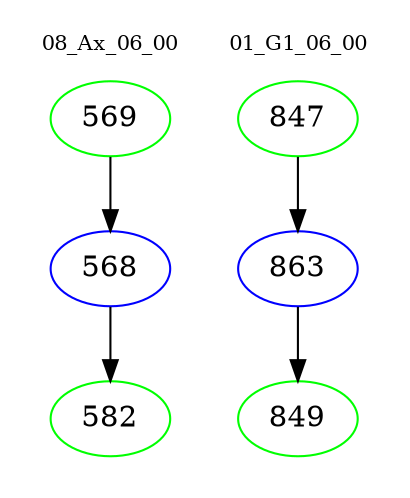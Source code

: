 digraph{
subgraph cluster_0 {
color = white
label = "08_Ax_06_00";
fontsize=10;
T0_569 [label="569", color="green"]
T0_569 -> T0_568 [color="black"]
T0_568 [label="568", color="blue"]
T0_568 -> T0_582 [color="black"]
T0_582 [label="582", color="green"]
}
subgraph cluster_1 {
color = white
label = "01_G1_06_00";
fontsize=10;
T1_847 [label="847", color="green"]
T1_847 -> T1_863 [color="black"]
T1_863 [label="863", color="blue"]
T1_863 -> T1_849 [color="black"]
T1_849 [label="849", color="green"]
}
}
